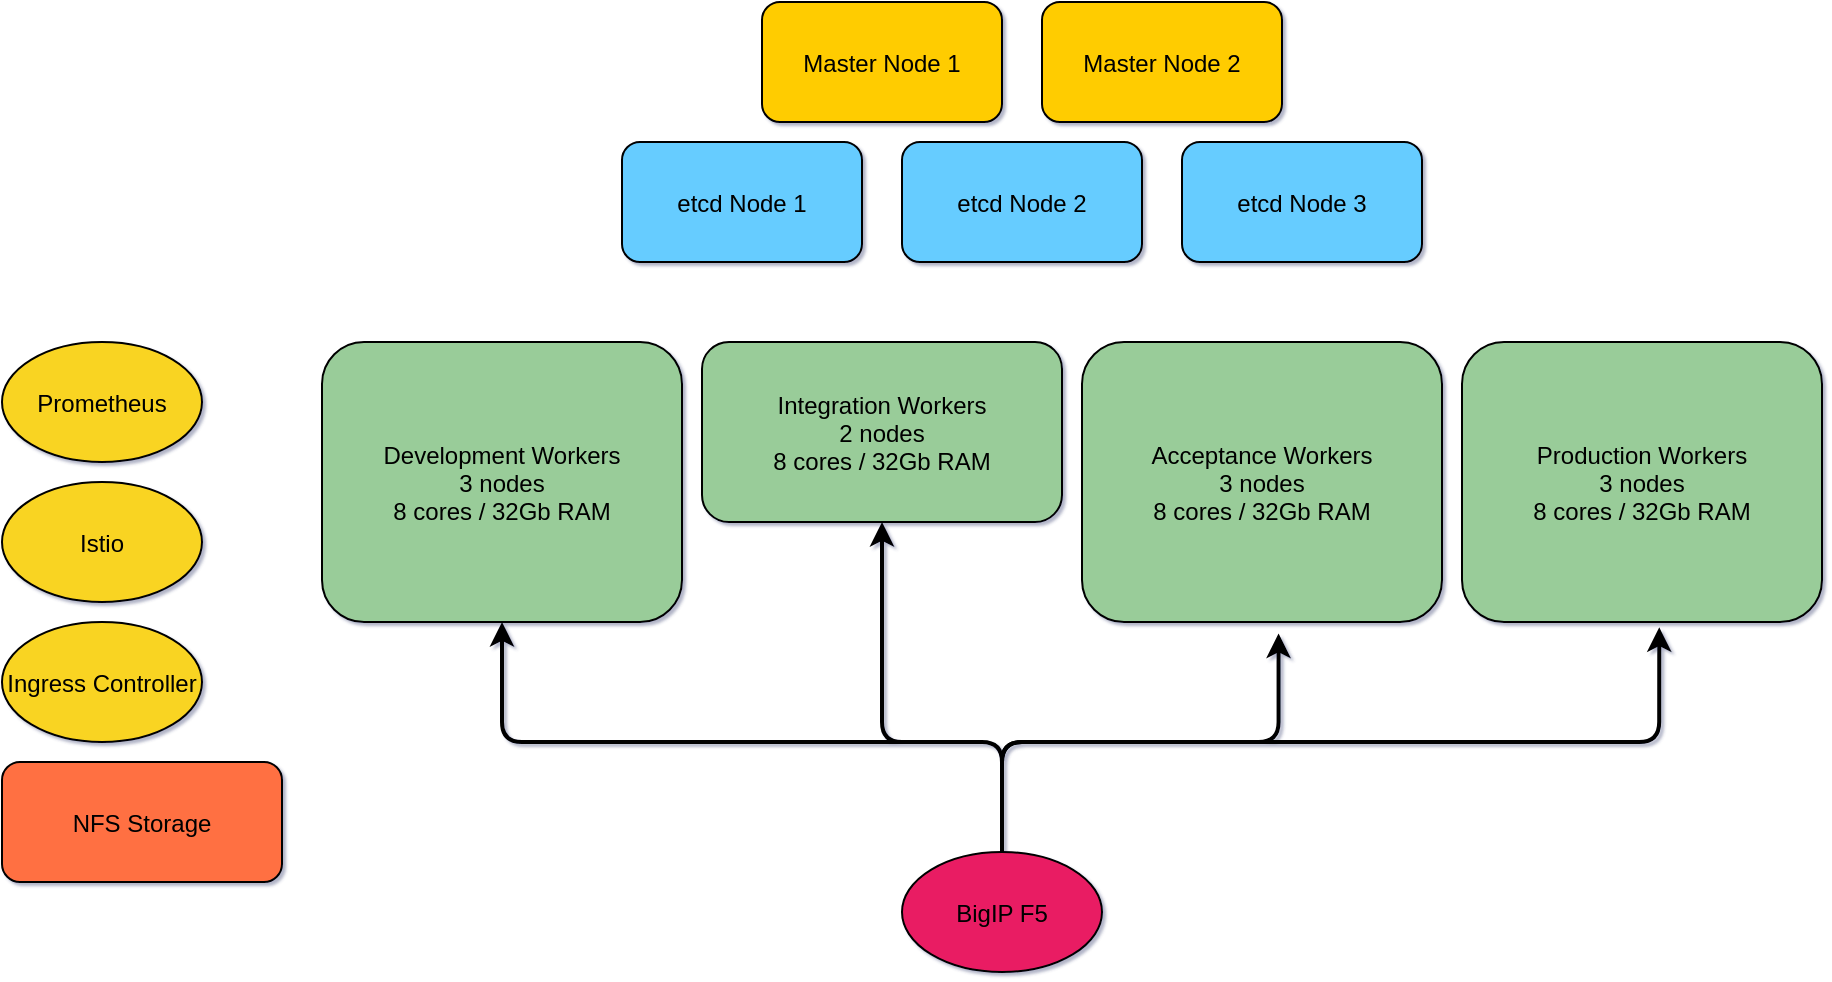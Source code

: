 <mxfile version="24.0.2" type="github">
  <diagram name="Page-1" id="qO7JqH-wDl58y_Bdmb8k">
    <mxGraphModel dx="996" dy="533" grid="1" gridSize="10" guides="1" tooltips="1" connect="1" arrows="1" fold="1" page="1" pageScale="1" pageWidth="827" pageHeight="1169" background="none" math="0" shadow="1">
      <root>
        <mxCell id="0" />
        <mxCell id="1" parent="0" />
        <mxCell id="master1" value="Master Node 1" style="rounded=1;fillColor=#FFCC00;" vertex="1" parent="1">
          <mxGeometry x="540" y="160" width="120" height="60" as="geometry" />
        </mxCell>
        <mxCell id="master2" value="Master Node 2" style="rounded=1;fillColor=#FFCC00;" vertex="1" parent="1">
          <mxGeometry x="680" y="160" width="120" height="60" as="geometry" />
        </mxCell>
        <mxCell id="etcd1" value="etcd Node 1" style="rounded=1;fillColor=#66CCFF;" vertex="1" parent="1">
          <mxGeometry x="470" y="230" width="120" height="60" as="geometry" />
        </mxCell>
        <mxCell id="etcd2" value="etcd Node 2" style="rounded=1;fillColor=#66CCFF;" vertex="1" parent="1">
          <mxGeometry x="610" y="230" width="120" height="60" as="geometry" />
        </mxCell>
        <mxCell id="etcd3" value="etcd Node 3" style="rounded=1;fillColor=#66CCFF;" vertex="1" parent="1">
          <mxGeometry x="750" y="230" width="120" height="60" as="geometry" />
        </mxCell>
        <mxCell id="devWorker" value="Development Workers&#xa;3 nodes&#xa;8 cores / 32Gb RAM" style="rounded=1;fillColor=#99CC99;gradientColor=none;shadow=0;textShadow=0;" vertex="1" parent="1">
          <mxGeometry x="320" y="330" width="180" height="140" as="geometry" />
        </mxCell>
        <mxCell id="intWorker" value="Integration Workers&#xa;2 nodes&#xa;8 cores / 32Gb RAM" style="rounded=1;fillColor=#99CC99;gradientColor=none;shadow=0;textShadow=0;" vertex="1" parent="1">
          <mxGeometry x="510" y="330" width="180" height="90" as="geometry" />
        </mxCell>
        <mxCell id="accWorker" value="Acceptance Workers&#xa;3 nodes&#xa;8 cores / 32Gb RAM" style="rounded=1;fillColor=#99CC99;shadow=0;textShadow=0;glass=0;gradientColor=none;" vertex="1" parent="1">
          <mxGeometry x="700" y="330" width="180" height="140" as="geometry" />
        </mxCell>
        <mxCell id="prodWorker" value="Production Workers&#xa;3 nodes&#xa;8 cores / 32Gb RAM" style="rounded=1;fillColor=#99CC99;gradientColor=none;shadow=0;textShadow=0;" vertex="1" parent="1">
          <mxGeometry x="890" y="330" width="180" height="140" as="geometry" />
        </mxCell>
        <mxCell id="istio" value="Istio" style="ellipse;fillColor=#F9D423;rounded=1;" vertex="1" parent="1">
          <mxGeometry x="160" y="400" width="100" height="60" as="geometry" />
        </mxCell>
        <mxCell id="prometheus" value="Prometheus" style="ellipse;fillColor=#F9D423;rounded=1;" vertex="1" parent="1">
          <mxGeometry x="160" y="330" width="100" height="60" as="geometry" />
        </mxCell>
        <mxCell id="ingress" value="Ingress Controller" style="ellipse;fillColor=#F9D423;rounded=1;" vertex="1" parent="1">
          <mxGeometry x="160" y="470" width="100" height="60" as="geometry" />
        </mxCell>
        <mxCell id="nfs" value="NFS Storage" style="rounded=1;fillColor=#FF7043;" vertex="1" parent="1">
          <mxGeometry x="160" y="540" width="140" height="60" as="geometry" />
        </mxCell>
        <mxCell id="sjceRTjy-6kXETGA8qCM-10" style="edgeStyle=orthogonalEdgeStyle;rounded=1;orthogonalLoop=1;jettySize=auto;html=1;entryX=0.5;entryY=1;entryDx=0;entryDy=0;strokeWidth=2;" edge="1" parent="1" source="bigipF5" target="devWorker">
          <mxGeometry relative="1" as="geometry">
            <Array as="points">
              <mxPoint x="660" y="530" />
              <mxPoint x="410" y="530" />
            </Array>
          </mxGeometry>
        </mxCell>
        <mxCell id="sjceRTjy-6kXETGA8qCM-11" style="edgeStyle=orthogonalEdgeStyle;rounded=1;orthogonalLoop=1;jettySize=auto;html=1;entryX=0.5;entryY=1;entryDx=0;entryDy=0;strokeWidth=2;" edge="1" parent="1" target="intWorker">
          <mxGeometry relative="1" as="geometry">
            <mxPoint x="630" y="530" as="sourcePoint" />
            <Array as="points">
              <mxPoint x="600" y="530" />
            </Array>
          </mxGeometry>
        </mxCell>
        <mxCell id="bigipF5" value="BigIP F5" style="ellipse;fillColor=#E91E63;rounded=1;" vertex="1" parent="1">
          <mxGeometry x="610" y="585" width="100" height="60" as="geometry" />
        </mxCell>
        <mxCell id="sjceRTjy-6kXETGA8qCM-12" style="edgeStyle=orthogonalEdgeStyle;rounded=1;orthogonalLoop=1;jettySize=auto;html=1;entryX=0.546;entryY=1.041;entryDx=0;entryDy=0;entryPerimeter=0;strokeColor=default;strokeWidth=2;" edge="1" parent="1" source="bigipF5" target="accWorker">
          <mxGeometry relative="1" as="geometry">
            <Array as="points">
              <mxPoint x="660" y="530" />
              <mxPoint x="798" y="530" />
            </Array>
          </mxGeometry>
        </mxCell>
        <mxCell id="sjceRTjy-6kXETGA8qCM-13" style="edgeStyle=orthogonalEdgeStyle;rounded=1;orthogonalLoop=1;jettySize=auto;html=1;entryX=0.548;entryY=1.019;entryDx=0;entryDy=0;entryPerimeter=0;strokeWidth=2;" edge="1" parent="1" source="bigipF5" target="prodWorker">
          <mxGeometry relative="1" as="geometry">
            <Array as="points">
              <mxPoint x="660" y="530" />
              <mxPoint x="989" y="530" />
            </Array>
          </mxGeometry>
        </mxCell>
      </root>
    </mxGraphModel>
  </diagram>
</mxfile>
